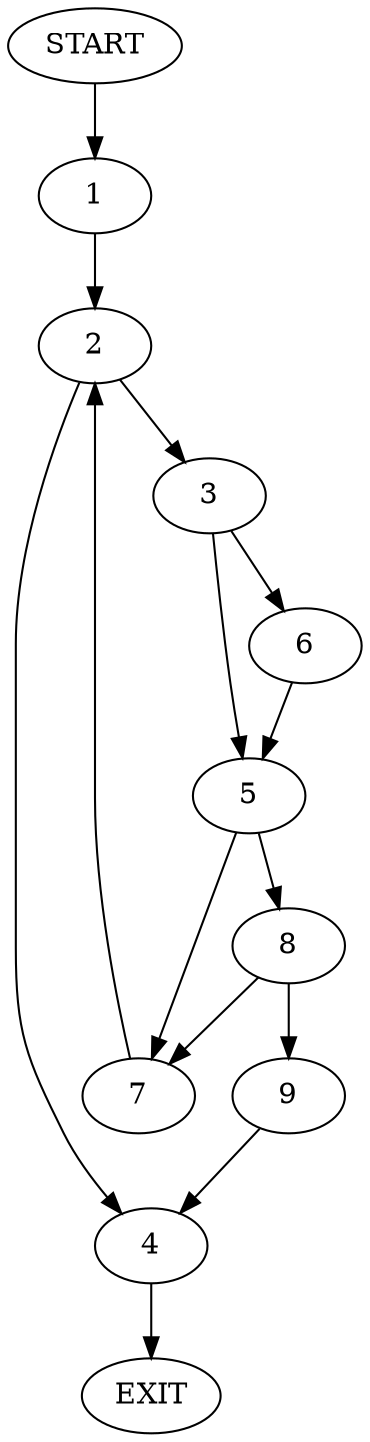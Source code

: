 digraph {
0 [label="START"];
1;
2;
3;
4;
5;
6;
7;
8;
9;
10 [label="EXIT"];
0 -> 1;
1 -> 2;
2 -> 3;
2 -> 4;
4 -> 10;
3 -> 5;
3 -> 6;
6 -> 5;
5 -> 7;
5 -> 8;
7 -> 2;
8 -> 9;
8 -> 7;
9 -> 4;
}